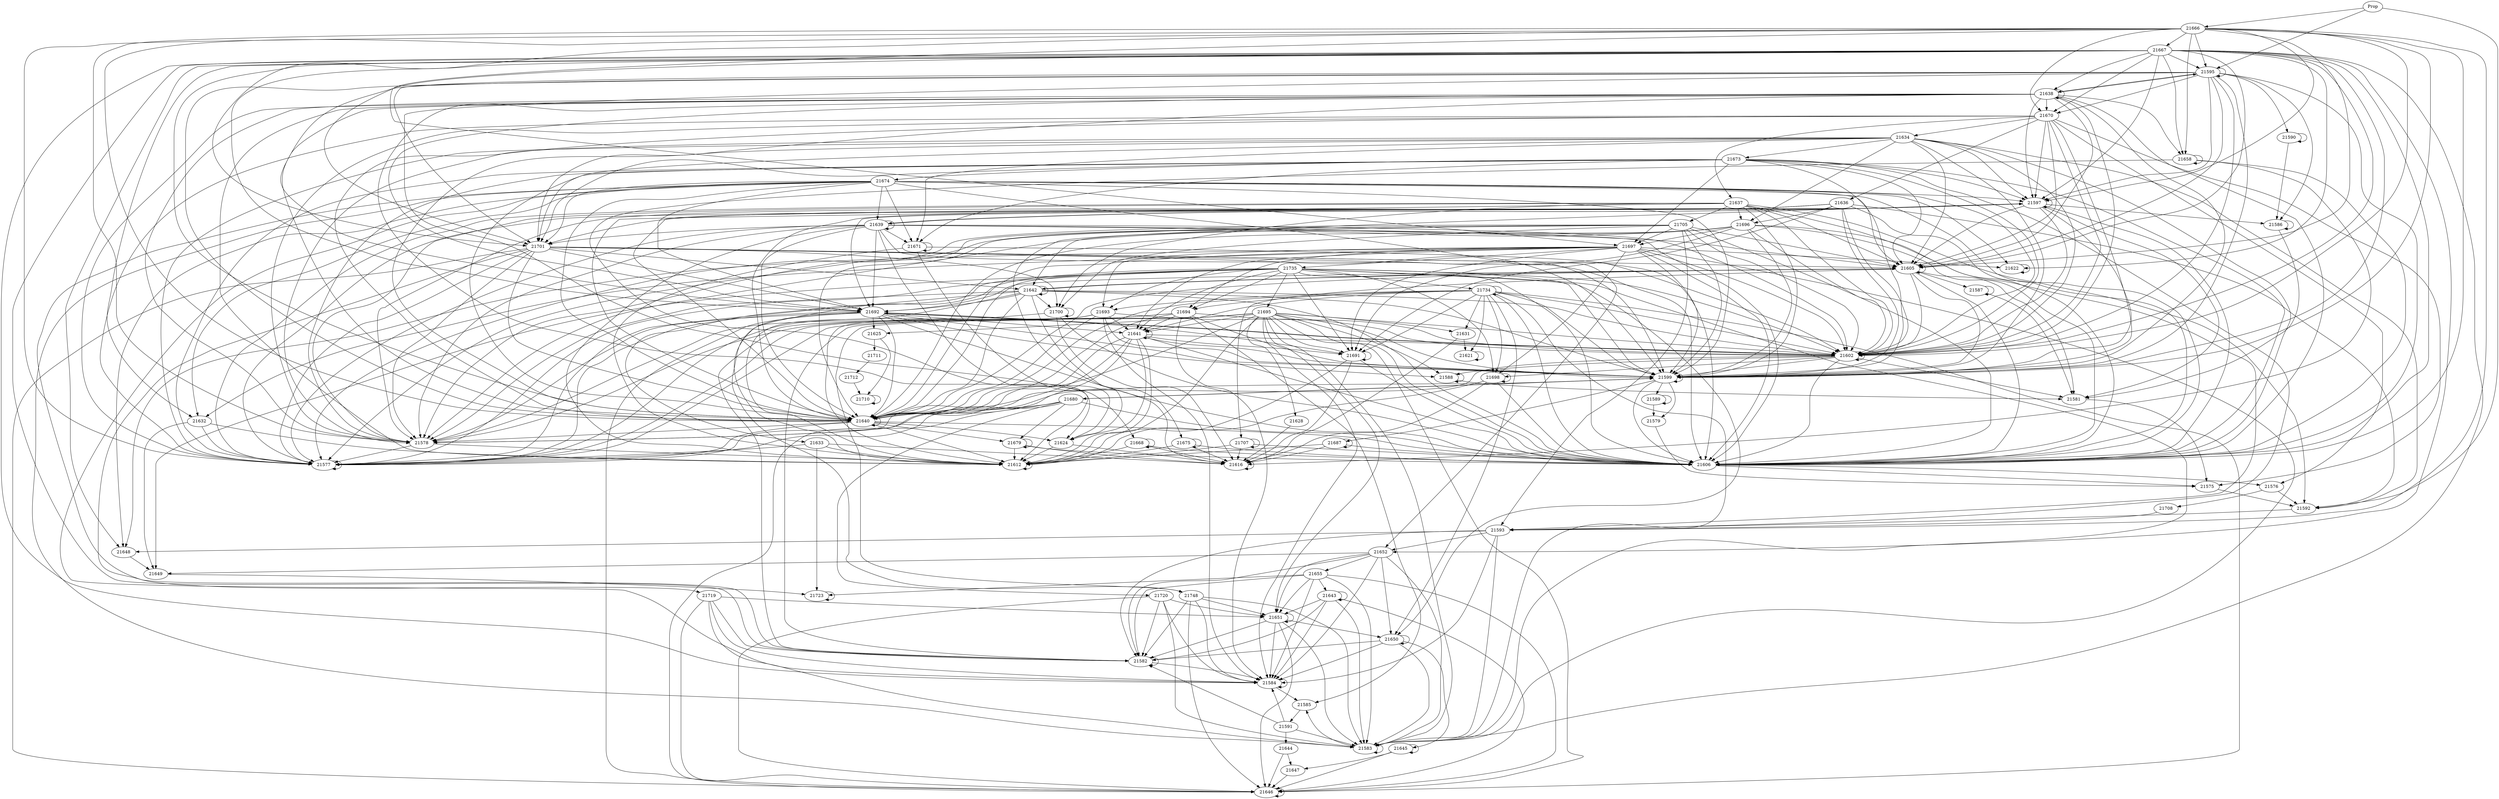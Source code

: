 // Induction Graph of ./tests/6s372rb26
digraph{
  Prop -> 21595
  Prop -> 21592
  Prop -> 21666
  21595 -> 21606
  21595 -> 21599
  21595 -> 21605
  21595 -> 21692
  21595 -> 21590
  21595 -> 21701
  21595 -> 21670
  21595 -> 21597
  21595 -> 21602
  21595 -> 21638
  21595 -> 21668
  21595 -> 21595
  21595 -> 21586
  21595 -> 21640
  21592 -> 21593
  21666 -> 21599
  21666 -> 21606
  21666 -> 21605
  21666 -> 21701
  21666 -> 21597
  21666 -> 21670
  21666 -> 21602
  21666 -> 21578
  21666 -> 21697
  21666 -> 21658
  21666 -> 21595
  21666 -> 21577
  21666 -> 21667
  21666 -> 21640
  21666 -> 21593
  21606 -> 21575
  21606 -> 21576
  21599 -> 21599
  21599 -> 21606
  21599 -> 21579
  21599 -> 21589
  21599 -> 21687
  21599 -> 21680
  21605 -> 21599
  21605 -> 21606
  21605 -> 21605
  21605 -> 21692
  21605 -> 21602
  21605 -> 21707
  21605 -> 21642
  21605 -> 21581
  21605 -> 21587
  21605 -> 21640
  21692 -> 21599
  21692 -> 21606
  21692 -> 21588
  21692 -> 21748
  21692 -> 21646
  21692 -> 21602
  21692 -> 21641
  21692 -> 21578
  21692 -> 21577
  21692 -> 21691
  21692 -> 21640
  21692 -> 21625
  21590 -> 21590
  21590 -> 21586
  21701 -> 21599
  21701 -> 21606
  21701 -> 21605
  21701 -> 21692
  21701 -> 21700
  21701 -> 21646
  21701 -> 21602
  21701 -> 21578
  21701 -> 21719
  21701 -> 21577
  21701 -> 21642
  21701 -> 21640
  21670 -> 21599
  21670 -> 21605
  21670 -> 21637
  21670 -> 21576
  21670 -> 21634
  21670 -> 21597
  21670 -> 21602
  21670 -> 21578
  21670 -> 21577
  21670 -> 21575
  21670 -> 21640
  21670 -> 21636
  21597 -> 21599
  21597 -> 21606
  21597 -> 21605
  21597 -> 21692
  21597 -> 21701
  21597 -> 21597
  21597 -> 21675
  21597 -> 21602
  21597 -> 21581
  21597 -> 21586
  21597 -> 21639
  21597 -> 21640
  21602 -> 21599
  21602 -> 21606
  21602 -> 21698
  21602 -> 21692
  21602 -> 21588
  21602 -> 21602
  21602 -> 21581
  21602 -> 21640
  21638 -> 21599
  21638 -> 21606
  21638 -> 21605
  21638 -> 21692
  21638 -> 21624
  21638 -> 21612
  21638 -> 21701
  21638 -> 21597
  21638 -> 21670
  21638 -> 21602
  21638 -> 21638
  21638 -> 21578
  21638 -> 21658
  21638 -> 21577
  21638 -> 21595
  21638 -> 21640
  21668 -> 21606
  21668 -> 21616
  21668 -> 21668
  21668 -> 21612
  21586 -> 21581
  21586 -> 21586
  21640 -> 21606
  21640 -> 21599
  21640 -> 21624
  21640 -> 21612
  21640 -> 21679
  21640 -> 21578
  21640 -> 21577
  21640 -> 21640
  21593 -> 21648
  21593 -> 21652
  21593 -> 21582
  21593 -> 21584
  21593 -> 21583
  21578 -> 21612
  21578 -> 21577
  21697 -> 21606
  21697 -> 21599
  21697 -> 21698
  21697 -> 21694
  21697 -> 21648
  21697 -> 21602
  21697 -> 21641
  21697 -> 21622
  21697 -> 21632
  21697 -> 21735
  21697 -> 21691
  21697 -> 21583
  21697 -> 21693
  21697 -> 21640
  21658 -> 21606
  21658 -> 21616
  21658 -> 21658
  21658 -> 21612
  21577 -> 21577
  21667 -> 21606
  21667 -> 21599
  21667 -> 21605
  21667 -> 21692
  21667 -> 21648
  21667 -> 21701
  21667 -> 21582
  21667 -> 21652
  21667 -> 21670
  21667 -> 21597
  21667 -> 21602
  21667 -> 21638
  21667 -> 21622
  21667 -> 21658
  21667 -> 21595
  21667 -> 21632
  21667 -> 21584
  21667 -> 21583
  21667 -> 21640
  21575 -> 21592
  21576 -> 21708
  21576 -> 21592
  21579 -> 21575
  21589 -> 21589
  21589 -> 21579
  21687 -> 21606
  21687 -> 21616
  21687 -> 21687
  21687 -> 21612
  21680 -> 21599
  21680 -> 21606
  21680 -> 21646
  21680 -> 21679
  21680 -> 21578
  21680 -> 21577
  21680 -> 21720
  21680 -> 21640
  21707 -> 21606
  21707 -> 21707
  21707 -> 21616
  21707 -> 21612
  21642 -> 21599
  21642 -> 21606
  21642 -> 21605
  21642 -> 21692
  21642 -> 21624
  21642 -> 21700
  21642 -> 21612
  21642 -> 21602
  21642 -> 21578
  21642 -> 21577
  21642 -> 21642
  21642 -> 21640
  21581 -> 21575
  21587 -> 21587
  21587 -> 21581
  21588 -> 21581
  21588 -> 21588
  21748 -> 21651
  21748 -> 21582
  21748 -> 21646
  21748 -> 21584
  21748 -> 21583
  21646 -> 21646
  21641 -> 21606
  21641 -> 21599
  21641 -> 21624
  21641 -> 21612
  21641 -> 21602
  21641 -> 21641
  21641 -> 21578
  21641 -> 21577
  21641 -> 21691
  21641 -> 21640
  21691 -> 21606
  21691 -> 21691
  21691 -> 21616
  21691 -> 21612
  21625 -> 21710
  21625 -> 21711
  21700 -> 21606
  21700 -> 21616
  21700 -> 21700
  21700 -> 21612
  21719 -> 21651
  21719 -> 21582
  21719 -> 21646
  21719 -> 21584
  21719 -> 21583
  21637 -> 21606
  21637 -> 21599
  21637 -> 21605
  21637 -> 21696
  21637 -> 21700
  21637 -> 21705
  21637 -> 21602
  21637 -> 21578
  21637 -> 21577
  21637 -> 21592
  21637 -> 21640
  21634 -> 21606
  21634 -> 21599
  21634 -> 21605
  21634 -> 21696
  21634 -> 21701
  21634 -> 21673
  21634 -> 21597
  21634 -> 21602
  21634 -> 21671
  21634 -> 21578
  21634 -> 21577
  21634 -> 21592
  21634 -> 21640
  21636 -> 21606
  21636 -> 21599
  21636 -> 21696
  21636 -> 21602
  21636 -> 21578
  21636 -> 21577
  21636 -> 21592
  21636 -> 21691
  21636 -> 21640
  21675 -> 21606
  21675 -> 21616
  21675 -> 21675
  21675 -> 21612
  21639 -> 21606
  21639 -> 21599
  21639 -> 21605
  21639 -> 21692
  21639 -> 21624
  21639 -> 21612
  21639 -> 21701
  21639 -> 21597
  21639 -> 21602
  21639 -> 21671
  21639 -> 21578
  21639 -> 21577
  21639 -> 21639
  21639 -> 21640
  21698 -> 21606
  21698 -> 21616
  21698 -> 21698
  21698 -> 21612
  21624 -> 21612
  21624 -> 21616
  21612 -> 21612
  21616 -> 21616
  21679 -> 21606
  21679 -> 21616
  21679 -> 21679
  21679 -> 21612
  21648 -> 21649
  21652 -> 21650
  21652 -> 21582
  21652 -> 21649
  21652 -> 21584
  21652 -> 21655
  21652 -> 21583
  21652 -> 21651
  21582 -> 21584
  21582 -> 21582
  21584 -> 21584
  21584 -> 21585
  21583 -> 21585
  21583 -> 21583
  21694 -> 21599
  21694 -> 21602
  21694 -> 21578
  21694 -> 21641
  21694 -> 21577
  21694 -> 21584
  21694 -> 21585
  21694 -> 21640
  21622 -> 21622
  21632 -> 21612
  21632 -> 21649
  21632 -> 21577
  21735 -> 21599
  21735 -> 21606
  21735 -> 21633
  21735 -> 21694
  21735 -> 21650
  21735 -> 21698
  21735 -> 21734
  21735 -> 21695
  21735 -> 21612
  21735 -> 21602
  21735 -> 21641
  21735 -> 21649
  21735 -> 21577
  21735 -> 21691
  21735 -> 21583
  21735 -> 21693
  21735 -> 21640
  21693 -> 21599
  21693 -> 21582
  21693 -> 21602
  21693 -> 21641
  21693 -> 21578
  21693 -> 21577
  21693 -> 21584
  21693 -> 21640
  21708 -> 21593
  21720 -> 21651
  21720 -> 21582
  21720 -> 21646
  21720 -> 21584
  21720 -> 21583
  21651 -> 21650
  21651 -> 21582
  21651 -> 21646
  21651 -> 21584
  21651 -> 21583
  21651 -> 21651
  21710 -> 21710
  21711 -> 21712
  21696 -> 21599
  21696 -> 21606
  21696 -> 21602
  21696 -> 21578
  21696 -> 21697
  21696 -> 21577
  21696 -> 21691
  21696 -> 21640
  21696 -> 21593
  21705 -> 21599
  21705 -> 21606
  21705 -> 21605
  21705 -> 21700
  21705 -> 21602
  21705 -> 21578
  21705 -> 21697
  21705 -> 21577
  21705 -> 21642
  21705 -> 21640
  21705 -> 21593
  21673 -> 21599
  21673 -> 21606
  21673 -> 21605
  21673 -> 21701
  21673 -> 21597
  21673 -> 21602
  21673 -> 21671
  21673 -> 21578
  21673 -> 21697
  21673 -> 21577
  21673 -> 21674
  21673 -> 21640
  21673 -> 21593
  21671 -> 21606
  21671 -> 21616
  21671 -> 21671
  21671 -> 21612
  21649 -> 21723
  21650 -> 21650
  21650 -> 21582
  21650 -> 21584
  21650 -> 21583
  21650 -> 21645
  21655 -> 21651
  21655 -> 21582
  21655 -> 21646
  21655 -> 21723
  21655 -> 21584
  21655 -> 21583
  21655 -> 21643
  21585 -> 21591
  21633 -> 21612
  21633 -> 21616
  21633 -> 21577
  21633 -> 21723
  21734 -> 21599
  21734 -> 21606
  21734 -> 21698
  21734 -> 21694
  21734 -> 21650
  21734 -> 21734
  21734 -> 21646
  21734 -> 21602
  21734 -> 21641
  21734 -> 21691
  21734 -> 21583
  21734 -> 21693
  21734 -> 21621
  21734 -> 21640
  21734 -> 21631
  21695 -> 21599
  21695 -> 21606
  21695 -> 21625
  21695 -> 21588
  21695 -> 21612
  21695 -> 21582
  21695 -> 21651
  21695 -> 21748
  21695 -> 21646
  21695 -> 21602
  21695 -> 21641
  21695 -> 21577
  21695 -> 21584
  21695 -> 21628
  21695 -> 21691
  21695 -> 21583
  21695 -> 21640
  21695 -> 21631
  21712 -> 21710
  21674 -> 21599
  21674 -> 21606
  21674 -> 21605
  21674 -> 21692
  21674 -> 21648
  21674 -> 21701
  21674 -> 21582
  21674 -> 21652
  21674 -> 21597
  21674 -> 21602
  21674 -> 21671
  21674 -> 21622
  21674 -> 21632
  21674 -> 21584
  21674 -> 21583
  21674 -> 21639
  21674 -> 21640
  21723 -> 21723
  21645 -> 21647
  21645 -> 21646
  21645 -> 21645
  21643 -> 21582
  21643 -> 21583
  21643 -> 21646
  21643 -> 21584
  21643 -> 21643
  21643 -> 21651
  21591 -> 21584
  21591 -> 21644
  21591 -> 21582
  21591 -> 21583
  21621 -> 21621
  21631 -> 21616
  21631 -> 21621
  21628 -> 21616
  21647 -> 21646
  21644 -> 21647
  21644 -> 21646
}